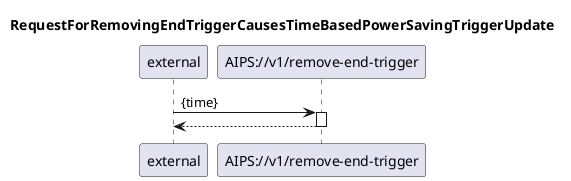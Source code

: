 @startuml 203_removeEndTrigger
skinparam responseMessageBelowArrow true

title
RequestForRemovingEndTriggerCausesTimeBasedPowerSavingTriggerUpdate
end title

participant "external" as requestor
participant "AIPS://v1/remove-end-trigger" as removeTrigger

requestor -> removeTrigger: {time}
activate removeTrigger
removeTrigger --> requestor

deactivate removeTrigger

@enduml